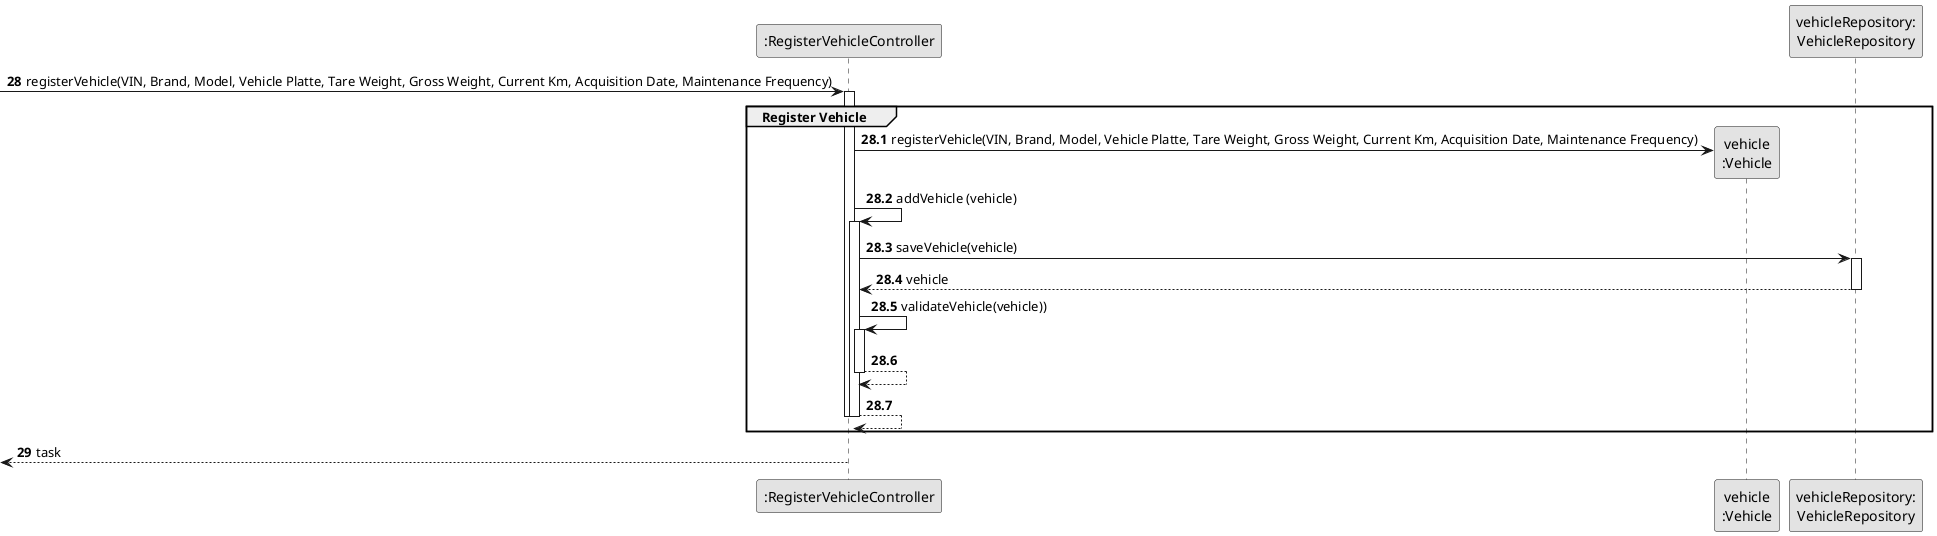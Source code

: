 @startuml
skinparam monochrome true
skinparam packageStyle rectangle
skinparam shadowing false

participant ":RegisterVehicleController" as CTRL
participant "vehicle\n:Vehicle" as VEI
participant "vehicleRepository:\nVehicleRepository" as VehicleRepository

autonumber 28
-> CTRL : registerVehicle(VIN, Brand, Model, Vehicle Platte, Tare Weight, Gross Weight, Current Km, Acquisition Date, Maintenance Frequency)

autonumber 28.1
activate CTRL
    group Register Vehicle

        CTRL -> VEI**: registerVehicle(VIN, Brand, Model, Vehicle Platte, Tare Weight, Gross Weight, Current Km, Acquisition Date, Maintenance Frequency)

                    CTRL -> CTRL: addVehicle (vehicle)
                    activate CTRL

                        CTRL -> VehicleRepository : saveVehicle(vehicle)

                        activate VehicleRepository

                            VehicleRepository --> CTRL : vehicle
                        deactivate VehicleRepository

                        CTRL -> CTRL: validateVehicle(vehicle))
                        activate CTRL
                            CTRL --> CTRL
                        deactivate CTRL
                        CTRL --> CTRL
                    deactivate CTRL

                deactivate CTRL
    end

    autonumber 29
    <-- CTRL : task
deactivate CTRL


@enduml